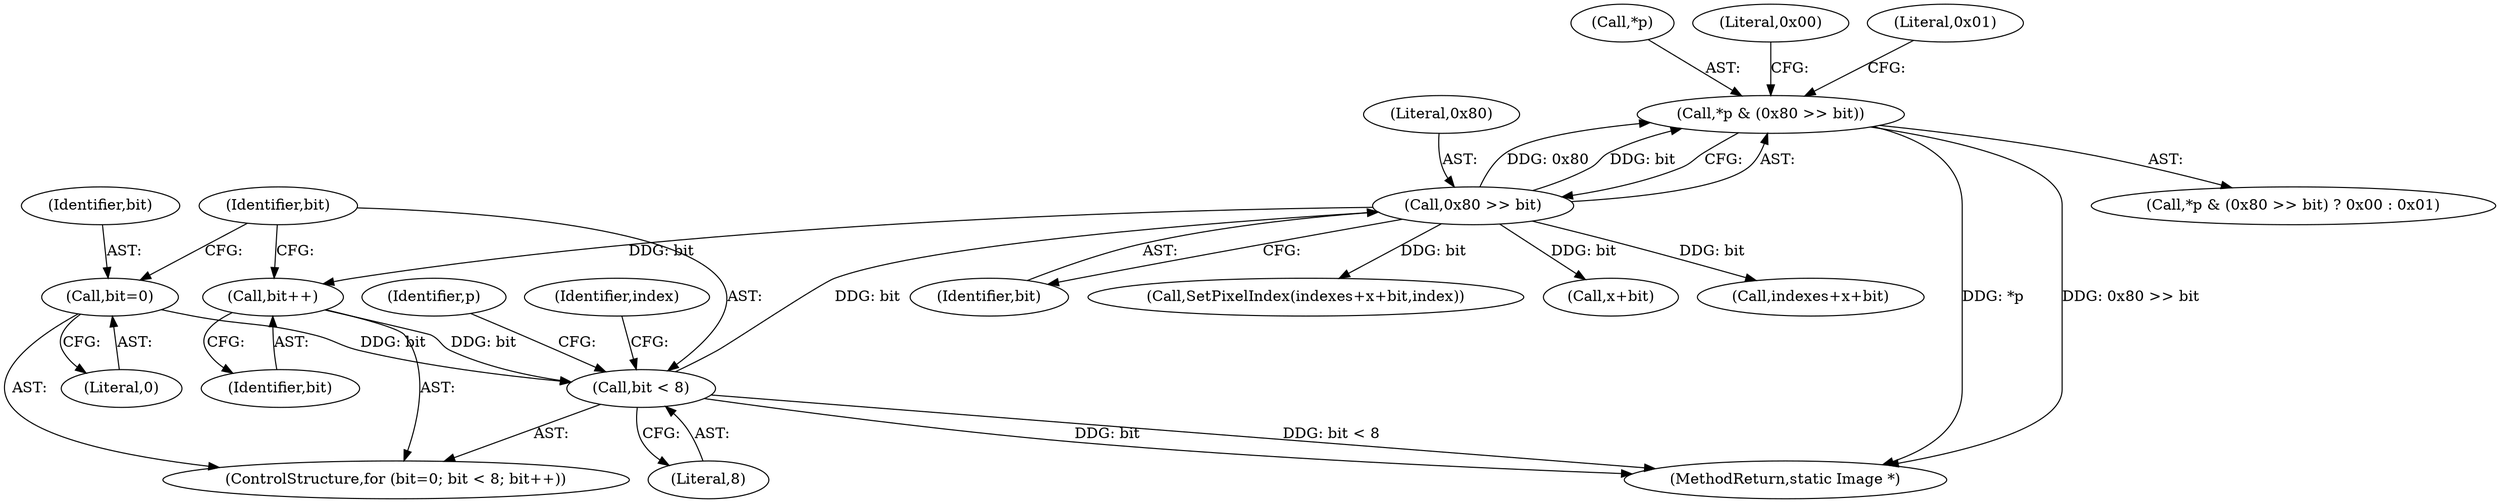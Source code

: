digraph "0_ImageMagick_f6e9d0d9955e85bdd7540b251cd50d598dacc5e6_45@pointer" {
"1000781" [label="(Call,*p & (0x80 >> bit))"];
"1000784" [label="(Call,0x80 >> bit)"];
"1000770" [label="(Call,bit < 8)"];
"1000773" [label="(Call,bit++)"];
"1000767" [label="(Call,bit=0)"];
"1000786" [label="(Identifier,bit)"];
"1000782" [label="(Call,*p)"];
"1000766" [label="(ControlStructure,for (bit=0; bit < 8; bit++))"];
"1000787" [label="(Literal,0x00)"];
"1000780" [label="(Call,*p & (0x80 >> bit) ? 0x00 : 0x01)"];
"1000784" [label="(Call,0x80 >> bit)"];
"1000773" [label="(Call,bit++)"];
"1001251" [label="(MethodReturn,static Image *)"];
"1000767" [label="(Call,bit=0)"];
"1000785" [label="(Literal,0x80)"];
"1000797" [label="(Identifier,p)"];
"1000777" [label="(Identifier,index)"];
"1000789" [label="(Call,SetPixelIndex(indexes+x+bit,index))"];
"1000771" [label="(Identifier,bit)"];
"1000792" [label="(Call,x+bit)"];
"1000772" [label="(Literal,8)"];
"1000788" [label="(Literal,0x01)"];
"1000769" [label="(Literal,0)"];
"1000768" [label="(Identifier,bit)"];
"1000781" [label="(Call,*p & (0x80 >> bit))"];
"1000790" [label="(Call,indexes+x+bit)"];
"1000774" [label="(Identifier,bit)"];
"1000770" [label="(Call,bit < 8)"];
"1000781" -> "1000780"  [label="AST: "];
"1000781" -> "1000784"  [label="CFG: "];
"1000782" -> "1000781"  [label="AST: "];
"1000784" -> "1000781"  [label="AST: "];
"1000787" -> "1000781"  [label="CFG: "];
"1000788" -> "1000781"  [label="CFG: "];
"1000781" -> "1001251"  [label="DDG: *p"];
"1000781" -> "1001251"  [label="DDG: 0x80 >> bit"];
"1000784" -> "1000781"  [label="DDG: 0x80"];
"1000784" -> "1000781"  [label="DDG: bit"];
"1000784" -> "1000786"  [label="CFG: "];
"1000785" -> "1000784"  [label="AST: "];
"1000786" -> "1000784"  [label="AST: "];
"1000784" -> "1000773"  [label="DDG: bit"];
"1000770" -> "1000784"  [label="DDG: bit"];
"1000784" -> "1000789"  [label="DDG: bit"];
"1000784" -> "1000790"  [label="DDG: bit"];
"1000784" -> "1000792"  [label="DDG: bit"];
"1000770" -> "1000766"  [label="AST: "];
"1000770" -> "1000772"  [label="CFG: "];
"1000771" -> "1000770"  [label="AST: "];
"1000772" -> "1000770"  [label="AST: "];
"1000777" -> "1000770"  [label="CFG: "];
"1000797" -> "1000770"  [label="CFG: "];
"1000770" -> "1001251"  [label="DDG: bit < 8"];
"1000770" -> "1001251"  [label="DDG: bit"];
"1000773" -> "1000770"  [label="DDG: bit"];
"1000767" -> "1000770"  [label="DDG: bit"];
"1000773" -> "1000766"  [label="AST: "];
"1000773" -> "1000774"  [label="CFG: "];
"1000774" -> "1000773"  [label="AST: "];
"1000771" -> "1000773"  [label="CFG: "];
"1000767" -> "1000766"  [label="AST: "];
"1000767" -> "1000769"  [label="CFG: "];
"1000768" -> "1000767"  [label="AST: "];
"1000769" -> "1000767"  [label="AST: "];
"1000771" -> "1000767"  [label="CFG: "];
}
